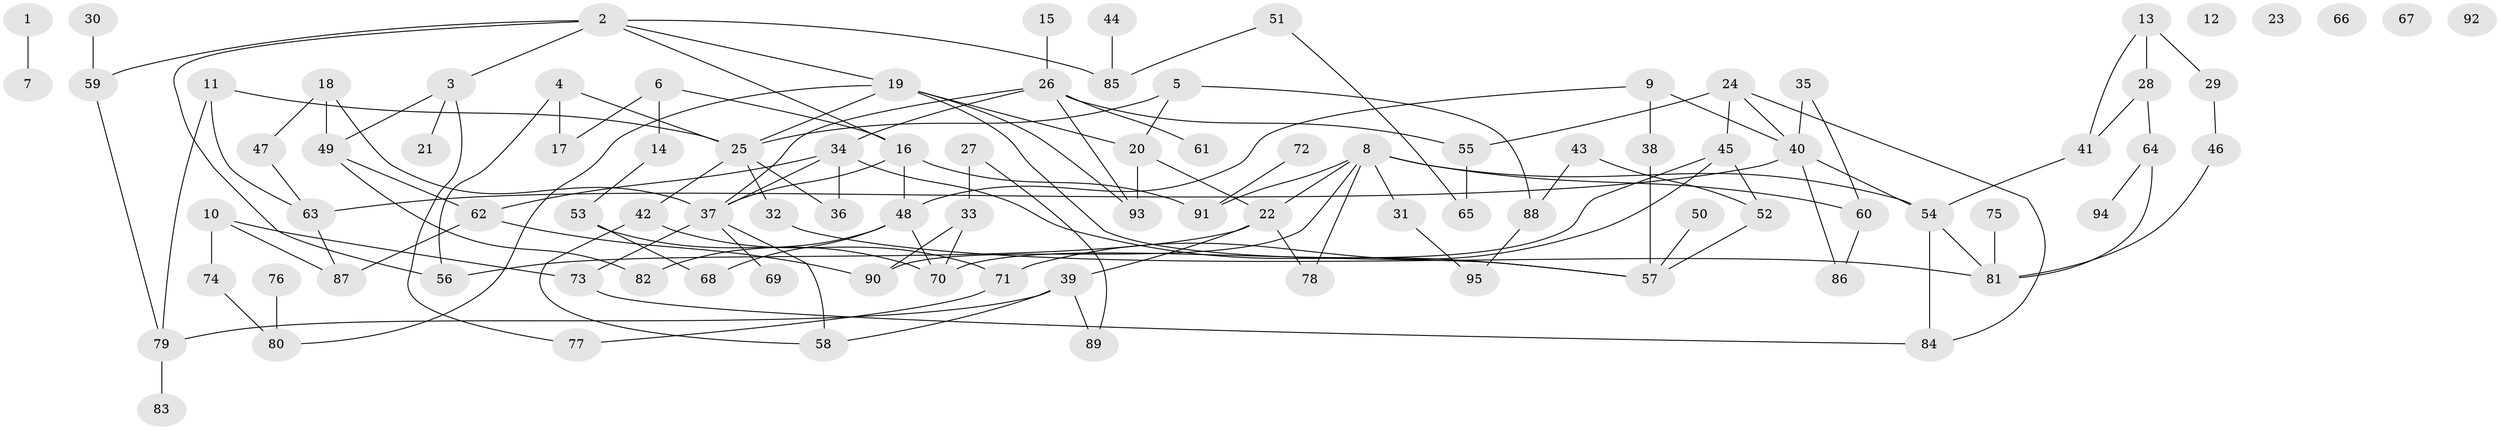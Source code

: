 // Generated by graph-tools (version 1.1) at 2025/25/03/09/25 03:25:16]
// undirected, 95 vertices, 134 edges
graph export_dot {
graph [start="1"]
  node [color=gray90,style=filled];
  1;
  2;
  3;
  4;
  5;
  6;
  7;
  8;
  9;
  10;
  11;
  12;
  13;
  14;
  15;
  16;
  17;
  18;
  19;
  20;
  21;
  22;
  23;
  24;
  25;
  26;
  27;
  28;
  29;
  30;
  31;
  32;
  33;
  34;
  35;
  36;
  37;
  38;
  39;
  40;
  41;
  42;
  43;
  44;
  45;
  46;
  47;
  48;
  49;
  50;
  51;
  52;
  53;
  54;
  55;
  56;
  57;
  58;
  59;
  60;
  61;
  62;
  63;
  64;
  65;
  66;
  67;
  68;
  69;
  70;
  71;
  72;
  73;
  74;
  75;
  76;
  77;
  78;
  79;
  80;
  81;
  82;
  83;
  84;
  85;
  86;
  87;
  88;
  89;
  90;
  91;
  92;
  93;
  94;
  95;
  1 -- 7;
  2 -- 3;
  2 -- 16;
  2 -- 19;
  2 -- 56;
  2 -- 59;
  2 -- 85;
  3 -- 21;
  3 -- 49;
  3 -- 77;
  4 -- 17;
  4 -- 25;
  4 -- 56;
  5 -- 20;
  5 -- 25;
  5 -- 88;
  6 -- 14;
  6 -- 16;
  6 -- 17;
  8 -- 22;
  8 -- 31;
  8 -- 54;
  8 -- 60;
  8 -- 78;
  8 -- 90;
  8 -- 91;
  9 -- 38;
  9 -- 40;
  9 -- 48;
  10 -- 73;
  10 -- 74;
  10 -- 87;
  11 -- 25;
  11 -- 63;
  11 -- 79;
  13 -- 28;
  13 -- 29;
  13 -- 41;
  14 -- 53;
  15 -- 26;
  16 -- 37;
  16 -- 48;
  16 -- 91;
  18 -- 37;
  18 -- 47;
  18 -- 49;
  19 -- 20;
  19 -- 25;
  19 -- 57;
  19 -- 80;
  19 -- 93;
  20 -- 22;
  20 -- 93;
  22 -- 39;
  22 -- 56;
  22 -- 78;
  24 -- 40;
  24 -- 45;
  24 -- 55;
  24 -- 84;
  25 -- 32;
  25 -- 36;
  25 -- 42;
  26 -- 34;
  26 -- 37;
  26 -- 55;
  26 -- 61;
  26 -- 93;
  27 -- 33;
  27 -- 89;
  28 -- 41;
  28 -- 64;
  29 -- 46;
  30 -- 59;
  31 -- 95;
  32 -- 81;
  33 -- 70;
  33 -- 90;
  34 -- 36;
  34 -- 37;
  34 -- 57;
  34 -- 62;
  35 -- 40;
  35 -- 60;
  37 -- 58;
  37 -- 69;
  37 -- 73;
  38 -- 57;
  39 -- 58;
  39 -- 79;
  39 -- 89;
  40 -- 54;
  40 -- 63;
  40 -- 86;
  41 -- 54;
  42 -- 58;
  42 -- 71;
  43 -- 52;
  43 -- 88;
  44 -- 85;
  45 -- 52;
  45 -- 70;
  45 -- 71;
  46 -- 81;
  47 -- 63;
  48 -- 68;
  48 -- 70;
  48 -- 82;
  49 -- 62;
  49 -- 82;
  50 -- 57;
  51 -- 65;
  51 -- 85;
  52 -- 57;
  53 -- 68;
  53 -- 70;
  54 -- 81;
  54 -- 84;
  55 -- 65;
  59 -- 79;
  60 -- 86;
  62 -- 87;
  62 -- 90;
  63 -- 87;
  64 -- 81;
  64 -- 94;
  71 -- 77;
  72 -- 91;
  73 -- 84;
  74 -- 80;
  75 -- 81;
  76 -- 80;
  79 -- 83;
  88 -- 95;
}
